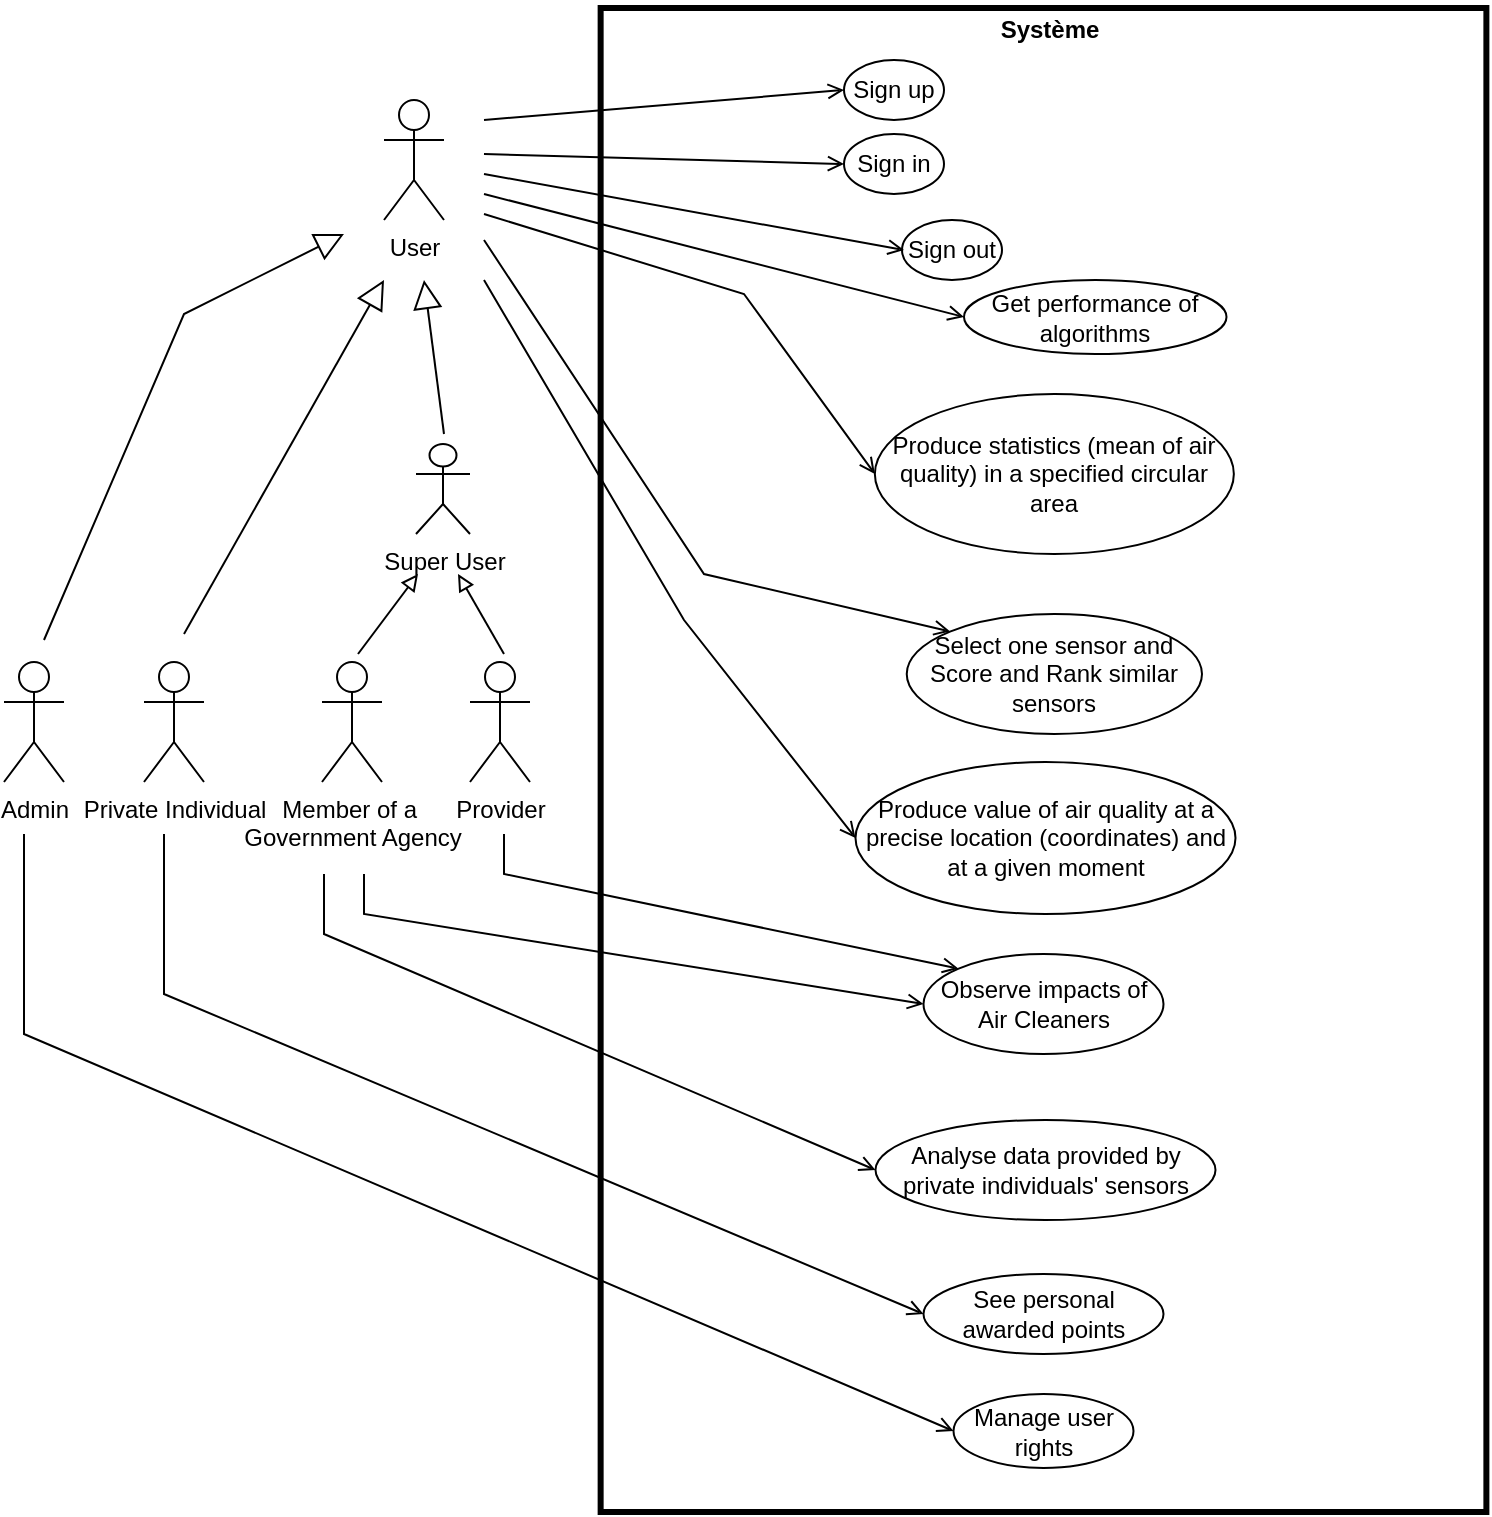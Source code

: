 <mxfile version="21.3.7" type="github">
  <diagram name="Page-1" id="U1p5k2ou6aDQazZYMd7k">
    <mxGraphModel dx="1554" dy="873" grid="1" gridSize="10" guides="1" tooltips="1" connect="1" arrows="1" fold="1" page="1" pageScale="1" pageWidth="1169" pageHeight="827" math="0" shadow="0">
      <root>
        <mxCell id="0" />
        <mxCell id="1" parent="0" />
        <mxCell id="ffJgXiFbN4WWgu69nXfc-3" value="Member of a&amp;nbsp;&lt;br&gt;Government Agency" style="shape=umlActor;verticalLabelPosition=bottom;verticalAlign=top;html=1;" parent="1" vertex="1">
          <mxGeometry x="239" y="334" width="30" height="60" as="geometry" />
        </mxCell>
        <mxCell id="ffJgXiFbN4WWgu69nXfc-4" value="Private Individual" style="shape=umlActor;verticalLabelPosition=bottom;verticalAlign=top;html=1;" parent="1" vertex="1">
          <mxGeometry x="150" y="334" width="30" height="60" as="geometry" />
        </mxCell>
        <mxCell id="ffJgXiFbN4WWgu69nXfc-5" value="Provider" style="shape=umlActor;verticalLabelPosition=bottom;verticalAlign=top;html=1;" parent="1" vertex="1">
          <mxGeometry x="313" y="334" width="30" height="60" as="geometry" />
        </mxCell>
        <mxCell id="ffJgXiFbN4WWgu69nXfc-6" value="Sign up" style="ellipse;whiteSpace=wrap;html=1;" parent="1" vertex="1">
          <mxGeometry x="500" y="33" width="50" height="30" as="geometry" />
        </mxCell>
        <mxCell id="ffJgXiFbN4WWgu69nXfc-9" value="Sign in" style="ellipse;whiteSpace=wrap;html=1;" parent="1" vertex="1">
          <mxGeometry x="500" y="70" width="50" height="30" as="geometry" />
        </mxCell>
        <mxCell id="ffJgXiFbN4WWgu69nXfc-10" value="Sign out" style="ellipse;whiteSpace=wrap;html=1;" parent="1" vertex="1">
          <mxGeometry x="529" y="113" width="50" height="30" as="geometry" />
        </mxCell>
        <mxCell id="ffJgXiFbN4WWgu69nXfc-12" value="Produce value of air quality at a precise location (coordinates) and at a given moment" style="ellipse;whiteSpace=wrap;html=1;" parent="1" vertex="1">
          <mxGeometry x="505.75" y="384" width="190" height="76" as="geometry" />
        </mxCell>
        <mxCell id="ffJgXiFbN4WWgu69nXfc-13" value="Observe impacts of Air Cleaners" style="ellipse;whiteSpace=wrap;html=1;" parent="1" vertex="1">
          <mxGeometry x="539.75" y="480" width="120" height="50" as="geometry" />
        </mxCell>
        <mxCell id="ffJgXiFbN4WWgu69nXfc-14" value="Select one sensor and Score and Rank similar sensors" style="ellipse;whiteSpace=wrap;html=1;" parent="1" vertex="1">
          <mxGeometry x="531.37" y="310" width="147.63" height="60" as="geometry" />
        </mxCell>
        <mxCell id="ffJgXiFbN4WWgu69nXfc-17" value="See personal awarded points" style="ellipse;whiteSpace=wrap;html=1;" parent="1" vertex="1">
          <mxGeometry x="539.75" y="640" width="120" height="40" as="geometry" />
        </mxCell>
        <mxCell id="ffJgXiFbN4WWgu69nXfc-22" value="Analyse data provided by private individuals&#39; sensors" style="ellipse;whiteSpace=wrap;html=1;" parent="1" vertex="1">
          <mxGeometry x="515.75" y="563" width="170" height="50" as="geometry" />
        </mxCell>
        <mxCell id="ffJgXiFbN4WWgu69nXfc-25" value="Système" style="text;html=1;strokeColor=none;fillColor=none;align=center;verticalAlign=middle;whiteSpace=wrap;rounded=0;fontStyle=1" parent="1" vertex="1">
          <mxGeometry x="572.87" y="3" width="60" height="30" as="geometry" />
        </mxCell>
        <mxCell id="ffJgXiFbN4WWgu69nXfc-28" value="" style="endArrow=open;html=1;rounded=0;entryX=0;entryY=0.5;entryDx=0;entryDy=0;endFill=0;" parent="1" target="ffJgXiFbN4WWgu69nXfc-6" edge="1">
          <mxGeometry width="50" height="50" relative="1" as="geometry">
            <mxPoint x="320" y="63" as="sourcePoint" />
            <mxPoint x="380" y="153" as="targetPoint" />
          </mxGeometry>
        </mxCell>
        <mxCell id="ffJgXiFbN4WWgu69nXfc-29" value="" style="endArrow=open;html=1;rounded=0;entryX=0;entryY=0.5;entryDx=0;entryDy=0;endFill=0;" parent="1" target="ffJgXiFbN4WWgu69nXfc-9" edge="1">
          <mxGeometry width="50" height="50" relative="1" as="geometry">
            <mxPoint x="320" y="80" as="sourcePoint" />
            <mxPoint x="600" y="253" as="targetPoint" />
          </mxGeometry>
        </mxCell>
        <mxCell id="ffJgXiFbN4WWgu69nXfc-30" value="" style="endArrow=open;html=1;rounded=0;endFill=0;" parent="1" edge="1">
          <mxGeometry width="50" height="50" relative="1" as="geometry">
            <mxPoint x="320" y="90" as="sourcePoint" />
            <mxPoint x="530" y="128" as="targetPoint" />
          </mxGeometry>
        </mxCell>
        <mxCell id="ffJgXiFbN4WWgu69nXfc-33" value="" style="endArrow=open;html=1;rounded=0;entryX=0;entryY=0.5;entryDx=0;entryDy=0;endFill=0;" parent="1" target="ffJgXiFbN4WWgu69nXfc-13" edge="1">
          <mxGeometry width="50" height="50" relative="1" as="geometry">
            <mxPoint x="260" y="440" as="sourcePoint" />
            <mxPoint x="539" y="412" as="targetPoint" />
            <Array as="points">
              <mxPoint x="260" y="460" />
            </Array>
          </mxGeometry>
        </mxCell>
        <mxCell id="ffJgXiFbN4WWgu69nXfc-34" value="" style="endArrow=open;html=1;rounded=0;entryX=0;entryY=0;entryDx=0;entryDy=0;endFill=0;" parent="1" target="ffJgXiFbN4WWgu69nXfc-14" edge="1">
          <mxGeometry width="50" height="50" relative="1" as="geometry">
            <mxPoint x="320" y="123" as="sourcePoint" />
            <mxPoint x="539" y="315" as="targetPoint" />
            <Array as="points">
              <mxPoint x="430" y="290" />
            </Array>
          </mxGeometry>
        </mxCell>
        <mxCell id="ffJgXiFbN4WWgu69nXfc-36" value="" style="endArrow=open;html=1;rounded=0;entryX=0;entryY=0.5;entryDx=0;entryDy=0;endFill=0;" parent="1" target="ffJgXiFbN4WWgu69nXfc-22" edge="1">
          <mxGeometry width="50" height="50" relative="1" as="geometry">
            <mxPoint x="240" y="440" as="sourcePoint" />
            <mxPoint x="580.87" y="337" as="targetPoint" />
            <Array as="points">
              <mxPoint x="240" y="470" />
            </Array>
          </mxGeometry>
        </mxCell>
        <mxCell id="ffJgXiFbN4WWgu69nXfc-40" value="" style="endArrow=open;html=1;rounded=0;endFill=0;entryX=0;entryY=0.5;entryDx=0;entryDy=0;" parent="1" target="ffJgXiFbN4WWgu69nXfc-17" edge="1">
          <mxGeometry width="50" height="50" relative="1" as="geometry">
            <mxPoint x="160" y="420" as="sourcePoint" />
            <mxPoint x="518.87" y="703" as="targetPoint" />
            <Array as="points">
              <mxPoint x="160" y="500" />
            </Array>
          </mxGeometry>
        </mxCell>
        <mxCell id="HUY4TNlOIy-zQhLS935--1" value="User" style="shape=umlActor;verticalLabelPosition=bottom;verticalAlign=top;html=1;" parent="1" vertex="1">
          <mxGeometry x="270" y="53" width="30" height="60" as="geometry" />
        </mxCell>
        <mxCell id="HUY4TNlOIy-zQhLS935--6" value="Admin" style="shape=umlActor;verticalLabelPosition=bottom;verticalAlign=top;html=1;" parent="1" vertex="1">
          <mxGeometry x="80" y="334" width="30" height="60" as="geometry" />
        </mxCell>
        <mxCell id="HUY4TNlOIy-zQhLS935--16" value="" style="endArrow=open;html=1;rounded=0;entryX=0;entryY=0.5;entryDx=0;entryDy=0;endFill=0;" parent="1" target="ffJgXiFbN4WWgu69nXfc-12" edge="1">
          <mxGeometry width="50" height="50" relative="1" as="geometry">
            <mxPoint x="320" y="143" as="sourcePoint" />
            <mxPoint x="469" y="332" as="targetPoint" />
            <Array as="points">
              <mxPoint x="420" y="313" />
            </Array>
          </mxGeometry>
        </mxCell>
        <mxCell id="HUY4TNlOIy-zQhLS935--25" value="Produce statistics (mean of air quality) in a specified circular area" style="ellipse;whiteSpace=wrap;html=1;" parent="1" vertex="1">
          <mxGeometry x="515.43" y="200" width="179.5" height="80" as="geometry" />
        </mxCell>
        <mxCell id="HUY4TNlOIy-zQhLS935--30" value="" style="endArrow=open;html=1;rounded=0;entryX=0;entryY=0.5;entryDx=0;entryDy=0;endFill=0;" parent="1" target="HUY4TNlOIy-zQhLS935--25" edge="1">
          <mxGeometry width="50" height="50" relative="1" as="geometry">
            <mxPoint x="320" y="110" as="sourcePoint" />
            <mxPoint x="507" y="148" as="targetPoint" />
            <Array as="points">
              <mxPoint x="450" y="150" />
            </Array>
          </mxGeometry>
        </mxCell>
        <mxCell id="HUY4TNlOIy-zQhLS935--35" value="" style="endArrow=block;endFill=0;endSize=12;html=1;rounded=0;" parent="1" edge="1">
          <mxGeometry width="160" relative="1" as="geometry">
            <mxPoint x="100" y="323" as="sourcePoint" />
            <mxPoint x="250" y="120" as="targetPoint" />
            <Array as="points">
              <mxPoint x="170" y="160" />
            </Array>
          </mxGeometry>
        </mxCell>
        <mxCell id="HUY4TNlOIy-zQhLS935--36" value="" style="endArrow=block;endFill=0;endSize=12;html=1;rounded=0;" parent="1" edge="1">
          <mxGeometry width="160" relative="1" as="geometry">
            <mxPoint x="170" y="320" as="sourcePoint" />
            <mxPoint x="270" y="143" as="targetPoint" />
          </mxGeometry>
        </mxCell>
        <mxCell id="HUY4TNlOIy-zQhLS935--37" value="" style="endArrow=block;endFill=0;endSize=12;html=1;rounded=0;" parent="1" edge="1">
          <mxGeometry width="160" relative="1" as="geometry">
            <mxPoint x="300" y="220" as="sourcePoint" />
            <mxPoint x="290" y="143" as="targetPoint" />
          </mxGeometry>
        </mxCell>
        <mxCell id="l1LTB99vvMqOSh6I2NLg-1" value="" style="endArrow=open;html=1;rounded=0;endFill=0;entryX=0;entryY=0.5;entryDx=0;entryDy=0;" parent="1" target="l1LTB99vvMqOSh6I2NLg-2" edge="1">
          <mxGeometry width="50" height="50" relative="1" as="geometry">
            <mxPoint x="90" y="420" as="sourcePoint" />
            <mxPoint x="452" y="750" as="targetPoint" />
            <Array as="points">
              <mxPoint x="90" y="520" />
            </Array>
          </mxGeometry>
        </mxCell>
        <mxCell id="l1LTB99vvMqOSh6I2NLg-2" value="Manage user rights" style="ellipse;whiteSpace=wrap;html=1;" parent="1" vertex="1">
          <mxGeometry x="554.75" y="700" width="90" height="37" as="geometry" />
        </mxCell>
        <mxCell id="l1LTB99vvMqOSh6I2NLg-3" value="Get performance of algorithms" style="ellipse;whiteSpace=wrap;html=1;" parent="1" vertex="1">
          <mxGeometry x="560" y="143" width="131.25" height="37" as="geometry" />
        </mxCell>
        <mxCell id="l1LTB99vvMqOSh6I2NLg-4" value="" style="endArrow=open;html=1;rounded=0;entryX=0;entryY=0.5;entryDx=0;entryDy=0;endFill=0;" parent="1" target="l1LTB99vvMqOSh6I2NLg-3" edge="1">
          <mxGeometry width="50" height="50" relative="1" as="geometry">
            <mxPoint x="320" y="100" as="sourcePoint" />
            <mxPoint x="499" y="98" as="targetPoint" />
          </mxGeometry>
        </mxCell>
        <mxCell id="M1C-SImw6SM38ItVc79w-2" value="" style="endArrow=open;html=1;rounded=0;endFill=0;entryX=0;entryY=0;entryDx=0;entryDy=0;" parent="1" target="ffJgXiFbN4WWgu69nXfc-13" edge="1">
          <mxGeometry width="50" height="50" relative="1" as="geometry">
            <mxPoint x="330" y="420" as="sourcePoint" />
            <mxPoint x="550" y="480" as="targetPoint" />
            <Array as="points">
              <mxPoint x="330" y="440" />
            </Array>
          </mxGeometry>
        </mxCell>
        <mxCell id="ffJgXiFbN4WWgu69nXfc-24" value="" style="rounded=0;whiteSpace=wrap;html=1;fillColor=none;strokeWidth=3;" parent="1" vertex="1">
          <mxGeometry x="378.32" y="7" width="442.87" height="752" as="geometry" />
        </mxCell>
        <mxCell id="TaEMLjiirdjJca5MRFpP-1" value="Super User" style="shape=umlActor;verticalLabelPosition=bottom;verticalAlign=top;html=1;" parent="1" vertex="1">
          <mxGeometry x="286" y="225" width="27" height="45" as="geometry" />
        </mxCell>
        <mxCell id="TaEMLjiirdjJca5MRFpP-3" value="" style="endArrow=block;html=1;rounded=0;endFill=0;" parent="1" edge="1">
          <mxGeometry width="50" height="50" relative="1" as="geometry">
            <mxPoint x="257" y="330" as="sourcePoint" />
            <mxPoint x="287" y="290" as="targetPoint" />
          </mxGeometry>
        </mxCell>
        <mxCell id="TaEMLjiirdjJca5MRFpP-4" value="" style="endArrow=block;html=1;rounded=0;endFill=0;" parent="1" edge="1">
          <mxGeometry width="50" height="50" relative="1" as="geometry">
            <mxPoint x="330" y="330" as="sourcePoint" />
            <mxPoint x="307" y="290" as="targetPoint" />
          </mxGeometry>
        </mxCell>
      </root>
    </mxGraphModel>
  </diagram>
</mxfile>

